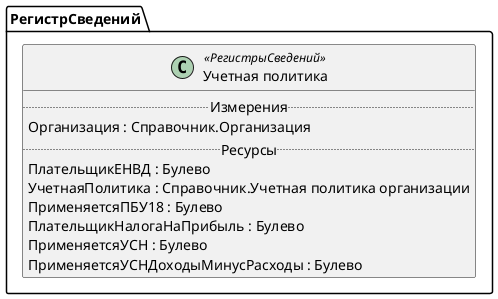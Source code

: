 ﻿@startuml УчетнаяПолитикаОрганизаций
'!include templates.wsd
'..\include templates.wsd
class РегистрСведений.УчетнаяПолитикаОрганизаций as "Учетная политика" <<РегистрыСведений>>
{
..Измерения..
Организация : Справочник.Организация
..Ресурсы..
ПлательщикЕНВД : Булево
УчетнаяПолитика : Справочник.Учетная политика организации
ПрименяетсяПБУ18 : Булево
ПлательщикНалогаНаПрибыль : Булево
ПрименяетсяУСН : Булево
ПрименяетсяУСНДоходыМинусРасходы : Булево
}
@enduml
